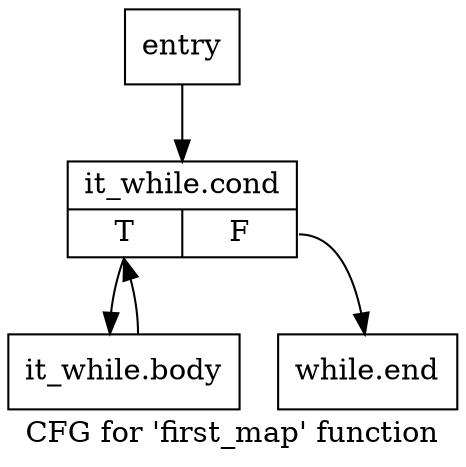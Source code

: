 digraph "CFG for 'first_map' function" {
	label="CFG for 'first_map' function";

	Node0x30dcea0 [shape=record,label="{entry}"];
	Node0x30dcea0 -> Node0x30dcef0;
	Node0x30dcef0 [shape=record,label="{it_while.cond|{<s0>T|<s1>F}}"];
	Node0x30dcef0:s0 -> Node0x30dcf40;
	Node0x30dcef0:s1 -> Node0x30dcf90;
	Node0x30dcf40 [shape=record,label="{it_while.body}"];
	Node0x30dcf40 -> Node0x30dcef0;
	Node0x30dcf90 [shape=record,label="{while.end}"];
}
